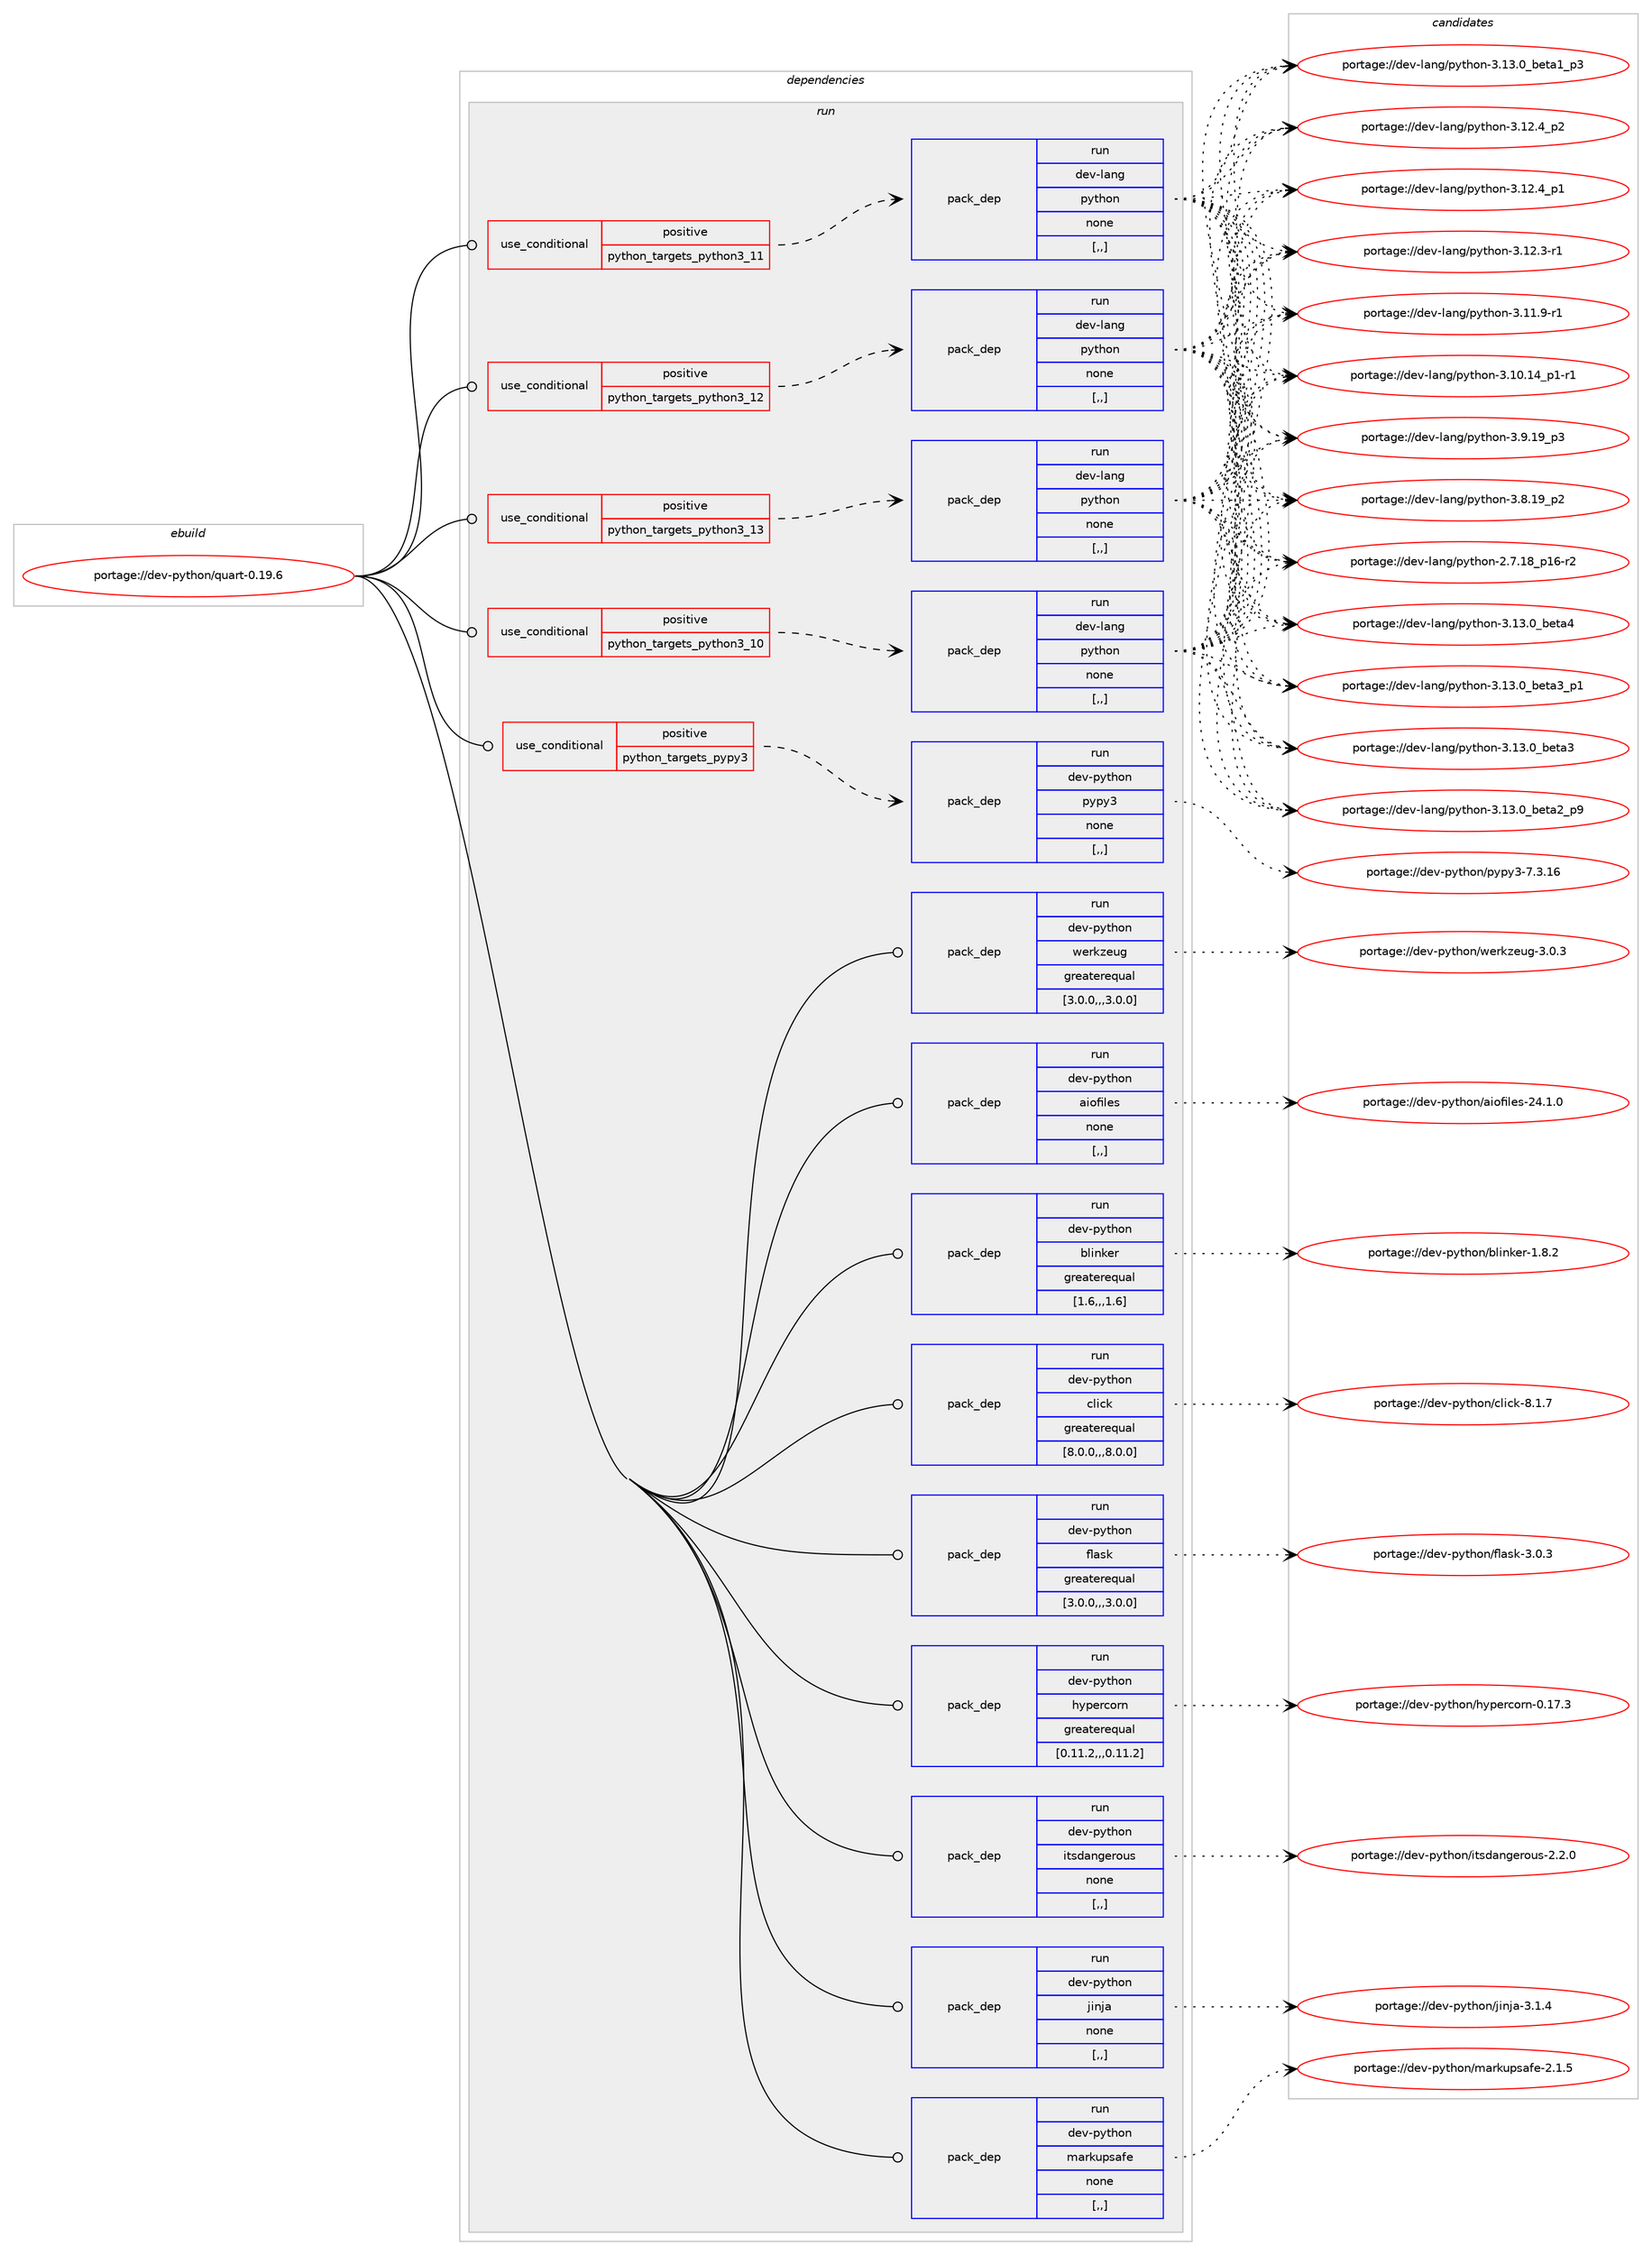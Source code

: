 digraph prolog {

# *************
# Graph options
# *************

newrank=true;
concentrate=true;
compound=true;
graph [rankdir=LR,fontname=Helvetica,fontsize=10,ranksep=1.5];#, ranksep=2.5, nodesep=0.2];
edge  [arrowhead=vee];
node  [fontname=Helvetica,fontsize=10];

# **********
# The ebuild
# **********

subgraph cluster_leftcol {
color=gray;
label=<<i>ebuild</i>>;
id [label="portage://dev-python/quart-0.19.6", color=red, width=4, href="../dev-python/quart-0.19.6.svg"];
}

# ****************
# The dependencies
# ****************

subgraph cluster_midcol {
color=gray;
label=<<i>dependencies</i>>;
subgraph cluster_compile {
fillcolor="#eeeeee";
style=filled;
label=<<i>compile</i>>;
}
subgraph cluster_compileandrun {
fillcolor="#eeeeee";
style=filled;
label=<<i>compile and run</i>>;
}
subgraph cluster_run {
fillcolor="#eeeeee";
style=filled;
label=<<i>run</i>>;
subgraph cond38857 {
dependency161656 [label=<<TABLE BORDER="0" CELLBORDER="1" CELLSPACING="0" CELLPADDING="4"><TR><TD ROWSPAN="3" CELLPADDING="10">use_conditional</TD></TR><TR><TD>positive</TD></TR><TR><TD>python_targets_pypy3</TD></TR></TABLE>>, shape=none, color=red];
subgraph pack121527 {
dependency161657 [label=<<TABLE BORDER="0" CELLBORDER="1" CELLSPACING="0" CELLPADDING="4" WIDTH="220"><TR><TD ROWSPAN="6" CELLPADDING="30">pack_dep</TD></TR><TR><TD WIDTH="110">run</TD></TR><TR><TD>dev-python</TD></TR><TR><TD>pypy3</TD></TR><TR><TD>none</TD></TR><TR><TD>[,,]</TD></TR></TABLE>>, shape=none, color=blue];
}
dependency161656:e -> dependency161657:w [weight=20,style="dashed",arrowhead="vee"];
}
id:e -> dependency161656:w [weight=20,style="solid",arrowhead="odot"];
subgraph cond38858 {
dependency161658 [label=<<TABLE BORDER="0" CELLBORDER="1" CELLSPACING="0" CELLPADDING="4"><TR><TD ROWSPAN="3" CELLPADDING="10">use_conditional</TD></TR><TR><TD>positive</TD></TR><TR><TD>python_targets_python3_10</TD></TR></TABLE>>, shape=none, color=red];
subgraph pack121528 {
dependency161659 [label=<<TABLE BORDER="0" CELLBORDER="1" CELLSPACING="0" CELLPADDING="4" WIDTH="220"><TR><TD ROWSPAN="6" CELLPADDING="30">pack_dep</TD></TR><TR><TD WIDTH="110">run</TD></TR><TR><TD>dev-lang</TD></TR><TR><TD>python</TD></TR><TR><TD>none</TD></TR><TR><TD>[,,]</TD></TR></TABLE>>, shape=none, color=blue];
}
dependency161658:e -> dependency161659:w [weight=20,style="dashed",arrowhead="vee"];
}
id:e -> dependency161658:w [weight=20,style="solid",arrowhead="odot"];
subgraph cond38859 {
dependency161660 [label=<<TABLE BORDER="0" CELLBORDER="1" CELLSPACING="0" CELLPADDING="4"><TR><TD ROWSPAN="3" CELLPADDING="10">use_conditional</TD></TR><TR><TD>positive</TD></TR><TR><TD>python_targets_python3_11</TD></TR></TABLE>>, shape=none, color=red];
subgraph pack121529 {
dependency161661 [label=<<TABLE BORDER="0" CELLBORDER="1" CELLSPACING="0" CELLPADDING="4" WIDTH="220"><TR><TD ROWSPAN="6" CELLPADDING="30">pack_dep</TD></TR><TR><TD WIDTH="110">run</TD></TR><TR><TD>dev-lang</TD></TR><TR><TD>python</TD></TR><TR><TD>none</TD></TR><TR><TD>[,,]</TD></TR></TABLE>>, shape=none, color=blue];
}
dependency161660:e -> dependency161661:w [weight=20,style="dashed",arrowhead="vee"];
}
id:e -> dependency161660:w [weight=20,style="solid",arrowhead="odot"];
subgraph cond38860 {
dependency161662 [label=<<TABLE BORDER="0" CELLBORDER="1" CELLSPACING="0" CELLPADDING="4"><TR><TD ROWSPAN="3" CELLPADDING="10">use_conditional</TD></TR><TR><TD>positive</TD></TR><TR><TD>python_targets_python3_12</TD></TR></TABLE>>, shape=none, color=red];
subgraph pack121530 {
dependency161663 [label=<<TABLE BORDER="0" CELLBORDER="1" CELLSPACING="0" CELLPADDING="4" WIDTH="220"><TR><TD ROWSPAN="6" CELLPADDING="30">pack_dep</TD></TR><TR><TD WIDTH="110">run</TD></TR><TR><TD>dev-lang</TD></TR><TR><TD>python</TD></TR><TR><TD>none</TD></TR><TR><TD>[,,]</TD></TR></TABLE>>, shape=none, color=blue];
}
dependency161662:e -> dependency161663:w [weight=20,style="dashed",arrowhead="vee"];
}
id:e -> dependency161662:w [weight=20,style="solid",arrowhead="odot"];
subgraph cond38861 {
dependency161664 [label=<<TABLE BORDER="0" CELLBORDER="1" CELLSPACING="0" CELLPADDING="4"><TR><TD ROWSPAN="3" CELLPADDING="10">use_conditional</TD></TR><TR><TD>positive</TD></TR><TR><TD>python_targets_python3_13</TD></TR></TABLE>>, shape=none, color=red];
subgraph pack121531 {
dependency161665 [label=<<TABLE BORDER="0" CELLBORDER="1" CELLSPACING="0" CELLPADDING="4" WIDTH="220"><TR><TD ROWSPAN="6" CELLPADDING="30">pack_dep</TD></TR><TR><TD WIDTH="110">run</TD></TR><TR><TD>dev-lang</TD></TR><TR><TD>python</TD></TR><TR><TD>none</TD></TR><TR><TD>[,,]</TD></TR></TABLE>>, shape=none, color=blue];
}
dependency161664:e -> dependency161665:w [weight=20,style="dashed",arrowhead="vee"];
}
id:e -> dependency161664:w [weight=20,style="solid",arrowhead="odot"];
subgraph pack121532 {
dependency161666 [label=<<TABLE BORDER="0" CELLBORDER="1" CELLSPACING="0" CELLPADDING="4" WIDTH="220"><TR><TD ROWSPAN="6" CELLPADDING="30">pack_dep</TD></TR><TR><TD WIDTH="110">run</TD></TR><TR><TD>dev-python</TD></TR><TR><TD>aiofiles</TD></TR><TR><TD>none</TD></TR><TR><TD>[,,]</TD></TR></TABLE>>, shape=none, color=blue];
}
id:e -> dependency161666:w [weight=20,style="solid",arrowhead="odot"];
subgraph pack121533 {
dependency161667 [label=<<TABLE BORDER="0" CELLBORDER="1" CELLSPACING="0" CELLPADDING="4" WIDTH="220"><TR><TD ROWSPAN="6" CELLPADDING="30">pack_dep</TD></TR><TR><TD WIDTH="110">run</TD></TR><TR><TD>dev-python</TD></TR><TR><TD>blinker</TD></TR><TR><TD>greaterequal</TD></TR><TR><TD>[1.6,,,1.6]</TD></TR></TABLE>>, shape=none, color=blue];
}
id:e -> dependency161667:w [weight=20,style="solid",arrowhead="odot"];
subgraph pack121534 {
dependency161668 [label=<<TABLE BORDER="0" CELLBORDER="1" CELLSPACING="0" CELLPADDING="4" WIDTH="220"><TR><TD ROWSPAN="6" CELLPADDING="30">pack_dep</TD></TR><TR><TD WIDTH="110">run</TD></TR><TR><TD>dev-python</TD></TR><TR><TD>click</TD></TR><TR><TD>greaterequal</TD></TR><TR><TD>[8.0.0,,,8.0.0]</TD></TR></TABLE>>, shape=none, color=blue];
}
id:e -> dependency161668:w [weight=20,style="solid",arrowhead="odot"];
subgraph pack121535 {
dependency161669 [label=<<TABLE BORDER="0" CELLBORDER="1" CELLSPACING="0" CELLPADDING="4" WIDTH="220"><TR><TD ROWSPAN="6" CELLPADDING="30">pack_dep</TD></TR><TR><TD WIDTH="110">run</TD></TR><TR><TD>dev-python</TD></TR><TR><TD>flask</TD></TR><TR><TD>greaterequal</TD></TR><TR><TD>[3.0.0,,,3.0.0]</TD></TR></TABLE>>, shape=none, color=blue];
}
id:e -> dependency161669:w [weight=20,style="solid",arrowhead="odot"];
subgraph pack121536 {
dependency161670 [label=<<TABLE BORDER="0" CELLBORDER="1" CELLSPACING="0" CELLPADDING="4" WIDTH="220"><TR><TD ROWSPAN="6" CELLPADDING="30">pack_dep</TD></TR><TR><TD WIDTH="110">run</TD></TR><TR><TD>dev-python</TD></TR><TR><TD>hypercorn</TD></TR><TR><TD>greaterequal</TD></TR><TR><TD>[0.11.2,,,0.11.2]</TD></TR></TABLE>>, shape=none, color=blue];
}
id:e -> dependency161670:w [weight=20,style="solid",arrowhead="odot"];
subgraph pack121537 {
dependency161671 [label=<<TABLE BORDER="0" CELLBORDER="1" CELLSPACING="0" CELLPADDING="4" WIDTH="220"><TR><TD ROWSPAN="6" CELLPADDING="30">pack_dep</TD></TR><TR><TD WIDTH="110">run</TD></TR><TR><TD>dev-python</TD></TR><TR><TD>itsdangerous</TD></TR><TR><TD>none</TD></TR><TR><TD>[,,]</TD></TR></TABLE>>, shape=none, color=blue];
}
id:e -> dependency161671:w [weight=20,style="solid",arrowhead="odot"];
subgraph pack121538 {
dependency161672 [label=<<TABLE BORDER="0" CELLBORDER="1" CELLSPACING="0" CELLPADDING="4" WIDTH="220"><TR><TD ROWSPAN="6" CELLPADDING="30">pack_dep</TD></TR><TR><TD WIDTH="110">run</TD></TR><TR><TD>dev-python</TD></TR><TR><TD>jinja</TD></TR><TR><TD>none</TD></TR><TR><TD>[,,]</TD></TR></TABLE>>, shape=none, color=blue];
}
id:e -> dependency161672:w [weight=20,style="solid",arrowhead="odot"];
subgraph pack121539 {
dependency161673 [label=<<TABLE BORDER="0" CELLBORDER="1" CELLSPACING="0" CELLPADDING="4" WIDTH="220"><TR><TD ROWSPAN="6" CELLPADDING="30">pack_dep</TD></TR><TR><TD WIDTH="110">run</TD></TR><TR><TD>dev-python</TD></TR><TR><TD>markupsafe</TD></TR><TR><TD>none</TD></TR><TR><TD>[,,]</TD></TR></TABLE>>, shape=none, color=blue];
}
id:e -> dependency161673:w [weight=20,style="solid",arrowhead="odot"];
subgraph pack121540 {
dependency161674 [label=<<TABLE BORDER="0" CELLBORDER="1" CELLSPACING="0" CELLPADDING="4" WIDTH="220"><TR><TD ROWSPAN="6" CELLPADDING="30">pack_dep</TD></TR><TR><TD WIDTH="110">run</TD></TR><TR><TD>dev-python</TD></TR><TR><TD>werkzeug</TD></TR><TR><TD>greaterequal</TD></TR><TR><TD>[3.0.0,,,3.0.0]</TD></TR></TABLE>>, shape=none, color=blue];
}
id:e -> dependency161674:w [weight=20,style="solid",arrowhead="odot"];
}
}

# **************
# The candidates
# **************

subgraph cluster_choices {
rank=same;
color=gray;
label=<<i>candidates</i>>;

subgraph choice121527 {
color=black;
nodesep=1;
choice10010111845112121116104111110471121211121215145554651464954 [label="portage://dev-python/pypy3-7.3.16", color=red, width=4,href="../dev-python/pypy3-7.3.16.svg"];
dependency161657:e -> choice10010111845112121116104111110471121211121215145554651464954:w [style=dotted,weight="100"];
}
subgraph choice121528 {
color=black;
nodesep=1;
choice1001011184510897110103471121211161041111104551464951464895981011169752 [label="portage://dev-lang/python-3.13.0_beta4", color=red, width=4,href="../dev-lang/python-3.13.0_beta4.svg"];
choice10010111845108971101034711212111610411111045514649514648959810111697519511249 [label="portage://dev-lang/python-3.13.0_beta3_p1", color=red, width=4,href="../dev-lang/python-3.13.0_beta3_p1.svg"];
choice1001011184510897110103471121211161041111104551464951464895981011169751 [label="portage://dev-lang/python-3.13.0_beta3", color=red, width=4,href="../dev-lang/python-3.13.0_beta3.svg"];
choice10010111845108971101034711212111610411111045514649514648959810111697509511257 [label="portage://dev-lang/python-3.13.0_beta2_p9", color=red, width=4,href="../dev-lang/python-3.13.0_beta2_p9.svg"];
choice10010111845108971101034711212111610411111045514649514648959810111697499511251 [label="portage://dev-lang/python-3.13.0_beta1_p3", color=red, width=4,href="../dev-lang/python-3.13.0_beta1_p3.svg"];
choice100101118451089711010347112121116104111110455146495046529511250 [label="portage://dev-lang/python-3.12.4_p2", color=red, width=4,href="../dev-lang/python-3.12.4_p2.svg"];
choice100101118451089711010347112121116104111110455146495046529511249 [label="portage://dev-lang/python-3.12.4_p1", color=red, width=4,href="../dev-lang/python-3.12.4_p1.svg"];
choice100101118451089711010347112121116104111110455146495046514511449 [label="portage://dev-lang/python-3.12.3-r1", color=red, width=4,href="../dev-lang/python-3.12.3-r1.svg"];
choice100101118451089711010347112121116104111110455146494946574511449 [label="portage://dev-lang/python-3.11.9-r1", color=red, width=4,href="../dev-lang/python-3.11.9-r1.svg"];
choice100101118451089711010347112121116104111110455146494846495295112494511449 [label="portage://dev-lang/python-3.10.14_p1-r1", color=red, width=4,href="../dev-lang/python-3.10.14_p1-r1.svg"];
choice100101118451089711010347112121116104111110455146574649579511251 [label="portage://dev-lang/python-3.9.19_p3", color=red, width=4,href="../dev-lang/python-3.9.19_p3.svg"];
choice100101118451089711010347112121116104111110455146564649579511250 [label="portage://dev-lang/python-3.8.19_p2", color=red, width=4,href="../dev-lang/python-3.8.19_p2.svg"];
choice100101118451089711010347112121116104111110455046554649569511249544511450 [label="portage://dev-lang/python-2.7.18_p16-r2", color=red, width=4,href="../dev-lang/python-2.7.18_p16-r2.svg"];
dependency161659:e -> choice1001011184510897110103471121211161041111104551464951464895981011169752:w [style=dotted,weight="100"];
dependency161659:e -> choice10010111845108971101034711212111610411111045514649514648959810111697519511249:w [style=dotted,weight="100"];
dependency161659:e -> choice1001011184510897110103471121211161041111104551464951464895981011169751:w [style=dotted,weight="100"];
dependency161659:e -> choice10010111845108971101034711212111610411111045514649514648959810111697509511257:w [style=dotted,weight="100"];
dependency161659:e -> choice10010111845108971101034711212111610411111045514649514648959810111697499511251:w [style=dotted,weight="100"];
dependency161659:e -> choice100101118451089711010347112121116104111110455146495046529511250:w [style=dotted,weight="100"];
dependency161659:e -> choice100101118451089711010347112121116104111110455146495046529511249:w [style=dotted,weight="100"];
dependency161659:e -> choice100101118451089711010347112121116104111110455146495046514511449:w [style=dotted,weight="100"];
dependency161659:e -> choice100101118451089711010347112121116104111110455146494946574511449:w [style=dotted,weight="100"];
dependency161659:e -> choice100101118451089711010347112121116104111110455146494846495295112494511449:w [style=dotted,weight="100"];
dependency161659:e -> choice100101118451089711010347112121116104111110455146574649579511251:w [style=dotted,weight="100"];
dependency161659:e -> choice100101118451089711010347112121116104111110455146564649579511250:w [style=dotted,weight="100"];
dependency161659:e -> choice100101118451089711010347112121116104111110455046554649569511249544511450:w [style=dotted,weight="100"];
}
subgraph choice121529 {
color=black;
nodesep=1;
choice1001011184510897110103471121211161041111104551464951464895981011169752 [label="portage://dev-lang/python-3.13.0_beta4", color=red, width=4,href="../dev-lang/python-3.13.0_beta4.svg"];
choice10010111845108971101034711212111610411111045514649514648959810111697519511249 [label="portage://dev-lang/python-3.13.0_beta3_p1", color=red, width=4,href="../dev-lang/python-3.13.0_beta3_p1.svg"];
choice1001011184510897110103471121211161041111104551464951464895981011169751 [label="portage://dev-lang/python-3.13.0_beta3", color=red, width=4,href="../dev-lang/python-3.13.0_beta3.svg"];
choice10010111845108971101034711212111610411111045514649514648959810111697509511257 [label="portage://dev-lang/python-3.13.0_beta2_p9", color=red, width=4,href="../dev-lang/python-3.13.0_beta2_p9.svg"];
choice10010111845108971101034711212111610411111045514649514648959810111697499511251 [label="portage://dev-lang/python-3.13.0_beta1_p3", color=red, width=4,href="../dev-lang/python-3.13.0_beta1_p3.svg"];
choice100101118451089711010347112121116104111110455146495046529511250 [label="portage://dev-lang/python-3.12.4_p2", color=red, width=4,href="../dev-lang/python-3.12.4_p2.svg"];
choice100101118451089711010347112121116104111110455146495046529511249 [label="portage://dev-lang/python-3.12.4_p1", color=red, width=4,href="../dev-lang/python-3.12.4_p1.svg"];
choice100101118451089711010347112121116104111110455146495046514511449 [label="portage://dev-lang/python-3.12.3-r1", color=red, width=4,href="../dev-lang/python-3.12.3-r1.svg"];
choice100101118451089711010347112121116104111110455146494946574511449 [label="portage://dev-lang/python-3.11.9-r1", color=red, width=4,href="../dev-lang/python-3.11.9-r1.svg"];
choice100101118451089711010347112121116104111110455146494846495295112494511449 [label="portage://dev-lang/python-3.10.14_p1-r1", color=red, width=4,href="../dev-lang/python-3.10.14_p1-r1.svg"];
choice100101118451089711010347112121116104111110455146574649579511251 [label="portage://dev-lang/python-3.9.19_p3", color=red, width=4,href="../dev-lang/python-3.9.19_p3.svg"];
choice100101118451089711010347112121116104111110455146564649579511250 [label="portage://dev-lang/python-3.8.19_p2", color=red, width=4,href="../dev-lang/python-3.8.19_p2.svg"];
choice100101118451089711010347112121116104111110455046554649569511249544511450 [label="portage://dev-lang/python-2.7.18_p16-r2", color=red, width=4,href="../dev-lang/python-2.7.18_p16-r2.svg"];
dependency161661:e -> choice1001011184510897110103471121211161041111104551464951464895981011169752:w [style=dotted,weight="100"];
dependency161661:e -> choice10010111845108971101034711212111610411111045514649514648959810111697519511249:w [style=dotted,weight="100"];
dependency161661:e -> choice1001011184510897110103471121211161041111104551464951464895981011169751:w [style=dotted,weight="100"];
dependency161661:e -> choice10010111845108971101034711212111610411111045514649514648959810111697509511257:w [style=dotted,weight="100"];
dependency161661:e -> choice10010111845108971101034711212111610411111045514649514648959810111697499511251:w [style=dotted,weight="100"];
dependency161661:e -> choice100101118451089711010347112121116104111110455146495046529511250:w [style=dotted,weight="100"];
dependency161661:e -> choice100101118451089711010347112121116104111110455146495046529511249:w [style=dotted,weight="100"];
dependency161661:e -> choice100101118451089711010347112121116104111110455146495046514511449:w [style=dotted,weight="100"];
dependency161661:e -> choice100101118451089711010347112121116104111110455146494946574511449:w [style=dotted,weight="100"];
dependency161661:e -> choice100101118451089711010347112121116104111110455146494846495295112494511449:w [style=dotted,weight="100"];
dependency161661:e -> choice100101118451089711010347112121116104111110455146574649579511251:w [style=dotted,weight="100"];
dependency161661:e -> choice100101118451089711010347112121116104111110455146564649579511250:w [style=dotted,weight="100"];
dependency161661:e -> choice100101118451089711010347112121116104111110455046554649569511249544511450:w [style=dotted,weight="100"];
}
subgraph choice121530 {
color=black;
nodesep=1;
choice1001011184510897110103471121211161041111104551464951464895981011169752 [label="portage://dev-lang/python-3.13.0_beta4", color=red, width=4,href="../dev-lang/python-3.13.0_beta4.svg"];
choice10010111845108971101034711212111610411111045514649514648959810111697519511249 [label="portage://dev-lang/python-3.13.0_beta3_p1", color=red, width=4,href="../dev-lang/python-3.13.0_beta3_p1.svg"];
choice1001011184510897110103471121211161041111104551464951464895981011169751 [label="portage://dev-lang/python-3.13.0_beta3", color=red, width=4,href="../dev-lang/python-3.13.0_beta3.svg"];
choice10010111845108971101034711212111610411111045514649514648959810111697509511257 [label="portage://dev-lang/python-3.13.0_beta2_p9", color=red, width=4,href="../dev-lang/python-3.13.0_beta2_p9.svg"];
choice10010111845108971101034711212111610411111045514649514648959810111697499511251 [label="portage://dev-lang/python-3.13.0_beta1_p3", color=red, width=4,href="../dev-lang/python-3.13.0_beta1_p3.svg"];
choice100101118451089711010347112121116104111110455146495046529511250 [label="portage://dev-lang/python-3.12.4_p2", color=red, width=4,href="../dev-lang/python-3.12.4_p2.svg"];
choice100101118451089711010347112121116104111110455146495046529511249 [label="portage://dev-lang/python-3.12.4_p1", color=red, width=4,href="../dev-lang/python-3.12.4_p1.svg"];
choice100101118451089711010347112121116104111110455146495046514511449 [label="portage://dev-lang/python-3.12.3-r1", color=red, width=4,href="../dev-lang/python-3.12.3-r1.svg"];
choice100101118451089711010347112121116104111110455146494946574511449 [label="portage://dev-lang/python-3.11.9-r1", color=red, width=4,href="../dev-lang/python-3.11.9-r1.svg"];
choice100101118451089711010347112121116104111110455146494846495295112494511449 [label="portage://dev-lang/python-3.10.14_p1-r1", color=red, width=4,href="../dev-lang/python-3.10.14_p1-r1.svg"];
choice100101118451089711010347112121116104111110455146574649579511251 [label="portage://dev-lang/python-3.9.19_p3", color=red, width=4,href="../dev-lang/python-3.9.19_p3.svg"];
choice100101118451089711010347112121116104111110455146564649579511250 [label="portage://dev-lang/python-3.8.19_p2", color=red, width=4,href="../dev-lang/python-3.8.19_p2.svg"];
choice100101118451089711010347112121116104111110455046554649569511249544511450 [label="portage://dev-lang/python-2.7.18_p16-r2", color=red, width=4,href="../dev-lang/python-2.7.18_p16-r2.svg"];
dependency161663:e -> choice1001011184510897110103471121211161041111104551464951464895981011169752:w [style=dotted,weight="100"];
dependency161663:e -> choice10010111845108971101034711212111610411111045514649514648959810111697519511249:w [style=dotted,weight="100"];
dependency161663:e -> choice1001011184510897110103471121211161041111104551464951464895981011169751:w [style=dotted,weight="100"];
dependency161663:e -> choice10010111845108971101034711212111610411111045514649514648959810111697509511257:w [style=dotted,weight="100"];
dependency161663:e -> choice10010111845108971101034711212111610411111045514649514648959810111697499511251:w [style=dotted,weight="100"];
dependency161663:e -> choice100101118451089711010347112121116104111110455146495046529511250:w [style=dotted,weight="100"];
dependency161663:e -> choice100101118451089711010347112121116104111110455146495046529511249:w [style=dotted,weight="100"];
dependency161663:e -> choice100101118451089711010347112121116104111110455146495046514511449:w [style=dotted,weight="100"];
dependency161663:e -> choice100101118451089711010347112121116104111110455146494946574511449:w [style=dotted,weight="100"];
dependency161663:e -> choice100101118451089711010347112121116104111110455146494846495295112494511449:w [style=dotted,weight="100"];
dependency161663:e -> choice100101118451089711010347112121116104111110455146574649579511251:w [style=dotted,weight="100"];
dependency161663:e -> choice100101118451089711010347112121116104111110455146564649579511250:w [style=dotted,weight="100"];
dependency161663:e -> choice100101118451089711010347112121116104111110455046554649569511249544511450:w [style=dotted,weight="100"];
}
subgraph choice121531 {
color=black;
nodesep=1;
choice1001011184510897110103471121211161041111104551464951464895981011169752 [label="portage://dev-lang/python-3.13.0_beta4", color=red, width=4,href="../dev-lang/python-3.13.0_beta4.svg"];
choice10010111845108971101034711212111610411111045514649514648959810111697519511249 [label="portage://dev-lang/python-3.13.0_beta3_p1", color=red, width=4,href="../dev-lang/python-3.13.0_beta3_p1.svg"];
choice1001011184510897110103471121211161041111104551464951464895981011169751 [label="portage://dev-lang/python-3.13.0_beta3", color=red, width=4,href="../dev-lang/python-3.13.0_beta3.svg"];
choice10010111845108971101034711212111610411111045514649514648959810111697509511257 [label="portage://dev-lang/python-3.13.0_beta2_p9", color=red, width=4,href="../dev-lang/python-3.13.0_beta2_p9.svg"];
choice10010111845108971101034711212111610411111045514649514648959810111697499511251 [label="portage://dev-lang/python-3.13.0_beta1_p3", color=red, width=4,href="../dev-lang/python-3.13.0_beta1_p3.svg"];
choice100101118451089711010347112121116104111110455146495046529511250 [label="portage://dev-lang/python-3.12.4_p2", color=red, width=4,href="../dev-lang/python-3.12.4_p2.svg"];
choice100101118451089711010347112121116104111110455146495046529511249 [label="portage://dev-lang/python-3.12.4_p1", color=red, width=4,href="../dev-lang/python-3.12.4_p1.svg"];
choice100101118451089711010347112121116104111110455146495046514511449 [label="portage://dev-lang/python-3.12.3-r1", color=red, width=4,href="../dev-lang/python-3.12.3-r1.svg"];
choice100101118451089711010347112121116104111110455146494946574511449 [label="portage://dev-lang/python-3.11.9-r1", color=red, width=4,href="../dev-lang/python-3.11.9-r1.svg"];
choice100101118451089711010347112121116104111110455146494846495295112494511449 [label="portage://dev-lang/python-3.10.14_p1-r1", color=red, width=4,href="../dev-lang/python-3.10.14_p1-r1.svg"];
choice100101118451089711010347112121116104111110455146574649579511251 [label="portage://dev-lang/python-3.9.19_p3", color=red, width=4,href="../dev-lang/python-3.9.19_p3.svg"];
choice100101118451089711010347112121116104111110455146564649579511250 [label="portage://dev-lang/python-3.8.19_p2", color=red, width=4,href="../dev-lang/python-3.8.19_p2.svg"];
choice100101118451089711010347112121116104111110455046554649569511249544511450 [label="portage://dev-lang/python-2.7.18_p16-r2", color=red, width=4,href="../dev-lang/python-2.7.18_p16-r2.svg"];
dependency161665:e -> choice1001011184510897110103471121211161041111104551464951464895981011169752:w [style=dotted,weight="100"];
dependency161665:e -> choice10010111845108971101034711212111610411111045514649514648959810111697519511249:w [style=dotted,weight="100"];
dependency161665:e -> choice1001011184510897110103471121211161041111104551464951464895981011169751:w [style=dotted,weight="100"];
dependency161665:e -> choice10010111845108971101034711212111610411111045514649514648959810111697509511257:w [style=dotted,weight="100"];
dependency161665:e -> choice10010111845108971101034711212111610411111045514649514648959810111697499511251:w [style=dotted,weight="100"];
dependency161665:e -> choice100101118451089711010347112121116104111110455146495046529511250:w [style=dotted,weight="100"];
dependency161665:e -> choice100101118451089711010347112121116104111110455146495046529511249:w [style=dotted,weight="100"];
dependency161665:e -> choice100101118451089711010347112121116104111110455146495046514511449:w [style=dotted,weight="100"];
dependency161665:e -> choice100101118451089711010347112121116104111110455146494946574511449:w [style=dotted,weight="100"];
dependency161665:e -> choice100101118451089711010347112121116104111110455146494846495295112494511449:w [style=dotted,weight="100"];
dependency161665:e -> choice100101118451089711010347112121116104111110455146574649579511251:w [style=dotted,weight="100"];
dependency161665:e -> choice100101118451089711010347112121116104111110455146564649579511250:w [style=dotted,weight="100"];
dependency161665:e -> choice100101118451089711010347112121116104111110455046554649569511249544511450:w [style=dotted,weight="100"];
}
subgraph choice121532 {
color=black;
nodesep=1;
choice10010111845112121116104111110479710511110210510810111545505246494648 [label="portage://dev-python/aiofiles-24.1.0", color=red, width=4,href="../dev-python/aiofiles-24.1.0.svg"];
dependency161666:e -> choice10010111845112121116104111110479710511110210510810111545505246494648:w [style=dotted,weight="100"];
}
subgraph choice121533 {
color=black;
nodesep=1;
choice100101118451121211161041111104798108105110107101114454946564650 [label="portage://dev-python/blinker-1.8.2", color=red, width=4,href="../dev-python/blinker-1.8.2.svg"];
dependency161667:e -> choice100101118451121211161041111104798108105110107101114454946564650:w [style=dotted,weight="100"];
}
subgraph choice121534 {
color=black;
nodesep=1;
choice10010111845112121116104111110479910810599107455646494655 [label="portage://dev-python/click-8.1.7", color=red, width=4,href="../dev-python/click-8.1.7.svg"];
dependency161668:e -> choice10010111845112121116104111110479910810599107455646494655:w [style=dotted,weight="100"];
}
subgraph choice121535 {
color=black;
nodesep=1;
choice100101118451121211161041111104710210897115107455146484651 [label="portage://dev-python/flask-3.0.3", color=red, width=4,href="../dev-python/flask-3.0.3.svg"];
dependency161669:e -> choice100101118451121211161041111104710210897115107455146484651:w [style=dotted,weight="100"];
}
subgraph choice121536 {
color=black;
nodesep=1;
choice10010111845112121116104111110471041211121011149911111411045484649554651 [label="portage://dev-python/hypercorn-0.17.3", color=red, width=4,href="../dev-python/hypercorn-0.17.3.svg"];
dependency161670:e -> choice10010111845112121116104111110471041211121011149911111411045484649554651:w [style=dotted,weight="100"];
}
subgraph choice121537 {
color=black;
nodesep=1;
choice100101118451121211161041111104710511611510097110103101114111117115455046504648 [label="portage://dev-python/itsdangerous-2.2.0", color=red, width=4,href="../dev-python/itsdangerous-2.2.0.svg"];
dependency161671:e -> choice100101118451121211161041111104710511611510097110103101114111117115455046504648:w [style=dotted,weight="100"];
}
subgraph choice121538 {
color=black;
nodesep=1;
choice100101118451121211161041111104710610511010697455146494652 [label="portage://dev-python/jinja-3.1.4", color=red, width=4,href="../dev-python/jinja-3.1.4.svg"];
dependency161672:e -> choice100101118451121211161041111104710610511010697455146494652:w [style=dotted,weight="100"];
}
subgraph choice121539 {
color=black;
nodesep=1;
choice10010111845112121116104111110471099711410711711211597102101455046494653 [label="portage://dev-python/markupsafe-2.1.5", color=red, width=4,href="../dev-python/markupsafe-2.1.5.svg"];
dependency161673:e -> choice10010111845112121116104111110471099711410711711211597102101455046494653:w [style=dotted,weight="100"];
}
subgraph choice121540 {
color=black;
nodesep=1;
choice1001011184511212111610411111047119101114107122101117103455146484651 [label="portage://dev-python/werkzeug-3.0.3", color=red, width=4,href="../dev-python/werkzeug-3.0.3.svg"];
dependency161674:e -> choice1001011184511212111610411111047119101114107122101117103455146484651:w [style=dotted,weight="100"];
}
}

}
